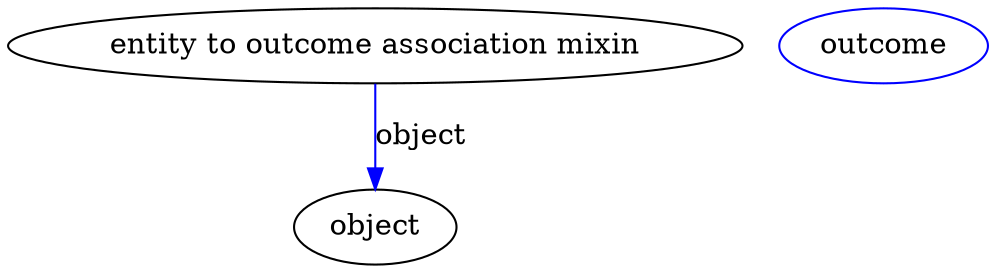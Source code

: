 digraph {
	graph [bb="0,0,376.38,123"];
	node [label="\N"];
	"entity to outcome association mixin"	[height=0.5,
		label="entity to outcome association mixin",
		pos="137.79,105",
		width=3.8274];
	object	[height=0.5,
		pos="137.79,18",
		width=0.9027];
	"entity to outcome association mixin" -> object	[color=blue,
		label=object,
		lp="154.79,61.5",
		pos="e,137.79,36.175 137.79,86.799 137.79,75.163 137.79,59.548 137.79,46.237",
		style=solid];
	"entity to outcome association mixin_object"	[color=blue,
		height=0.5,
		label=outcome,
		pos="334.79,105",
		width=1.1555];
}
